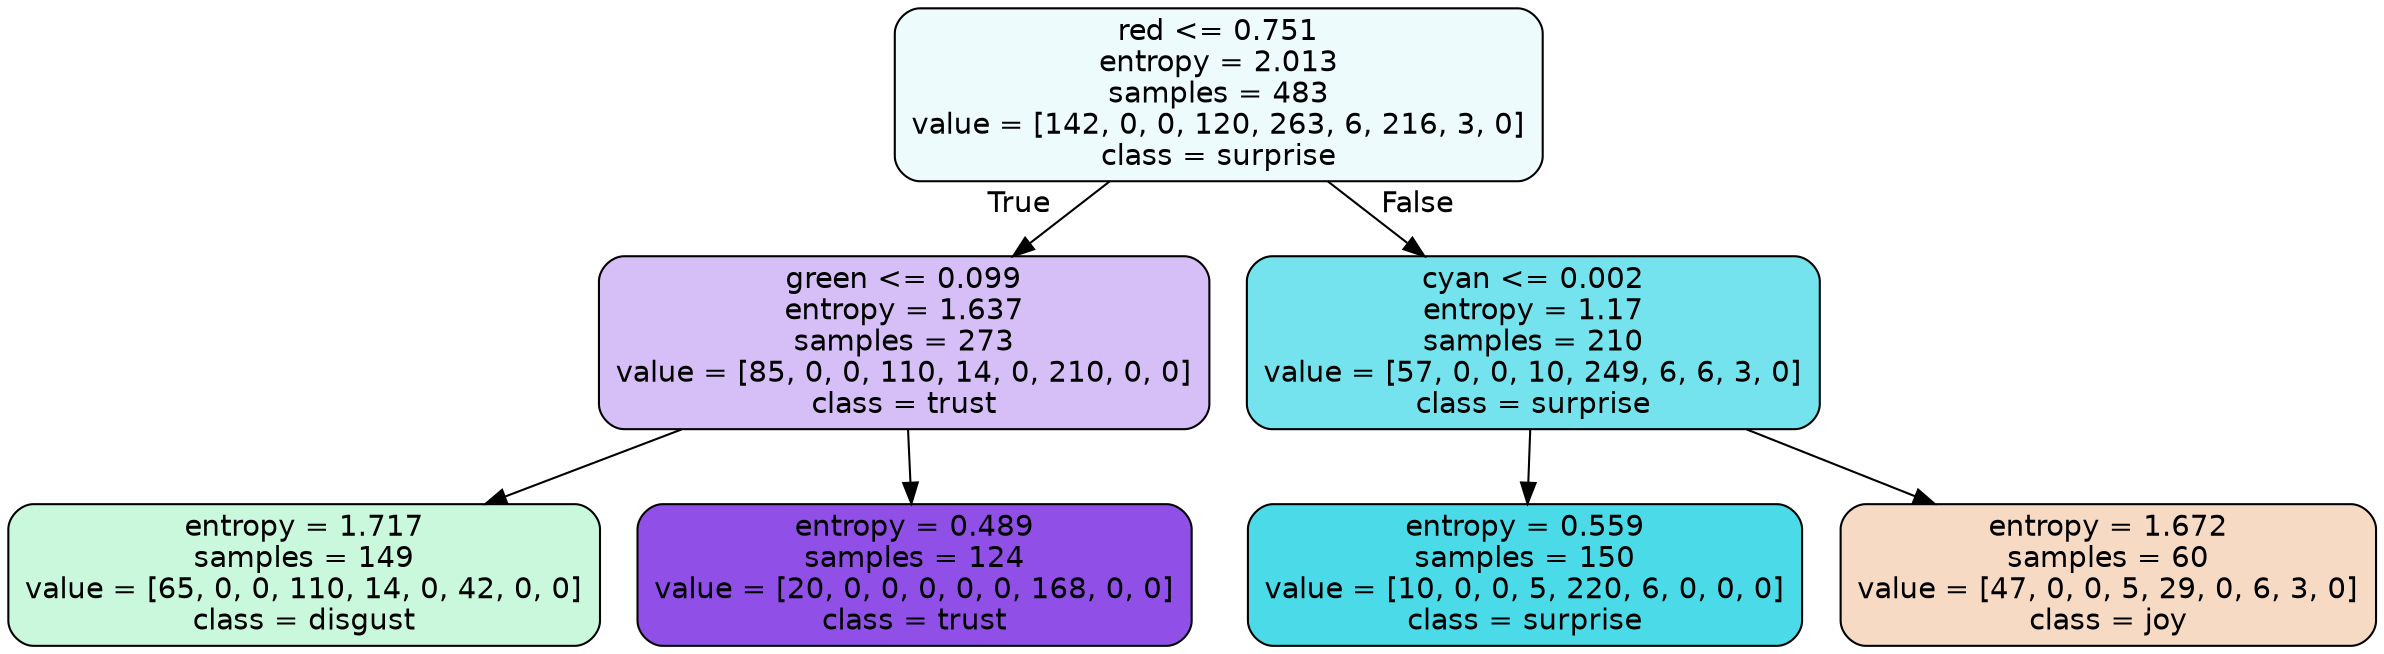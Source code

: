 digraph Tree {
node [shape=box, style="filled, rounded", color="black", fontname=helvetica] ;
edge [fontname=helvetica] ;
0 [label="red <= 0.751\nentropy = 2.013\nsamples = 483\nvalue = [142, 0, 0, 120, 263, 6, 216, 3, 0]\nclass = surprise", fillcolor="#39d7e516"] ;
1 [label="green <= 0.099\nentropy = 1.637\nsamples = 273\nvalue = [85, 0, 0, 110, 14, 0, 210, 0, 0]\nclass = trust", fillcolor="#8139e553"] ;
0 -> 1 [labeldistance=2.5, labelangle=45, headlabel="True"] ;
2 [label="entropy = 1.717\nsamples = 149\nvalue = [65, 0, 0, 110, 14, 0, 42, 0, 0]\nclass = disgust", fillcolor="#39e58145"] ;
1 -> 2 ;
3 [label="entropy = 0.489\nsamples = 124\nvalue = [20, 0, 0, 0, 0, 0, 168, 0, 0]\nclass = trust", fillcolor="#8139e5e1"] ;
1 -> 3 ;
4 [label="cyan <= 0.002\nentropy = 1.17\nsamples = 210\nvalue = [57, 0, 0, 10, 249, 6, 6, 3, 0]\nclass = surprise", fillcolor="#39d7e5b3"] ;
0 -> 4 [labeldistance=2.5, labelangle=-45, headlabel="False"] ;
5 [label="entropy = 0.559\nsamples = 150\nvalue = [10, 0, 0, 5, 220, 6, 0, 0, 0]\nclass = surprise", fillcolor="#39d7e5e8"] ;
4 -> 5 ;
6 [label="entropy = 1.672\nsamples = 60\nvalue = [47, 0, 0, 5, 29, 0, 6, 3, 0]\nclass = joy", fillcolor="#e581394b"] ;
4 -> 6 ;
}